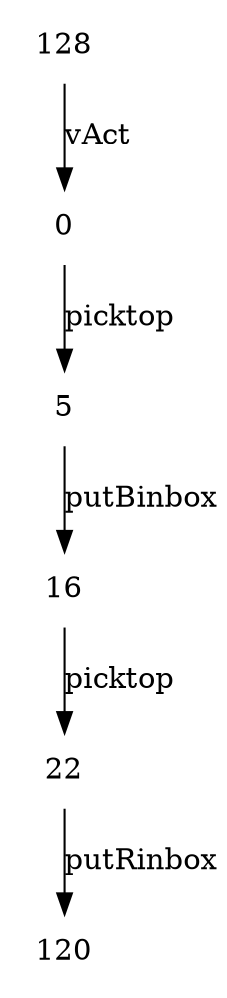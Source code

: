 digraph G {
    node [shape=plaintext]
128->0[label = "vAct"]
0->5[label = "picktop"]
5->16[label = "putBinbox"]
16->22[label = "picktop"]
22->120[label = "putRinbox"]

}